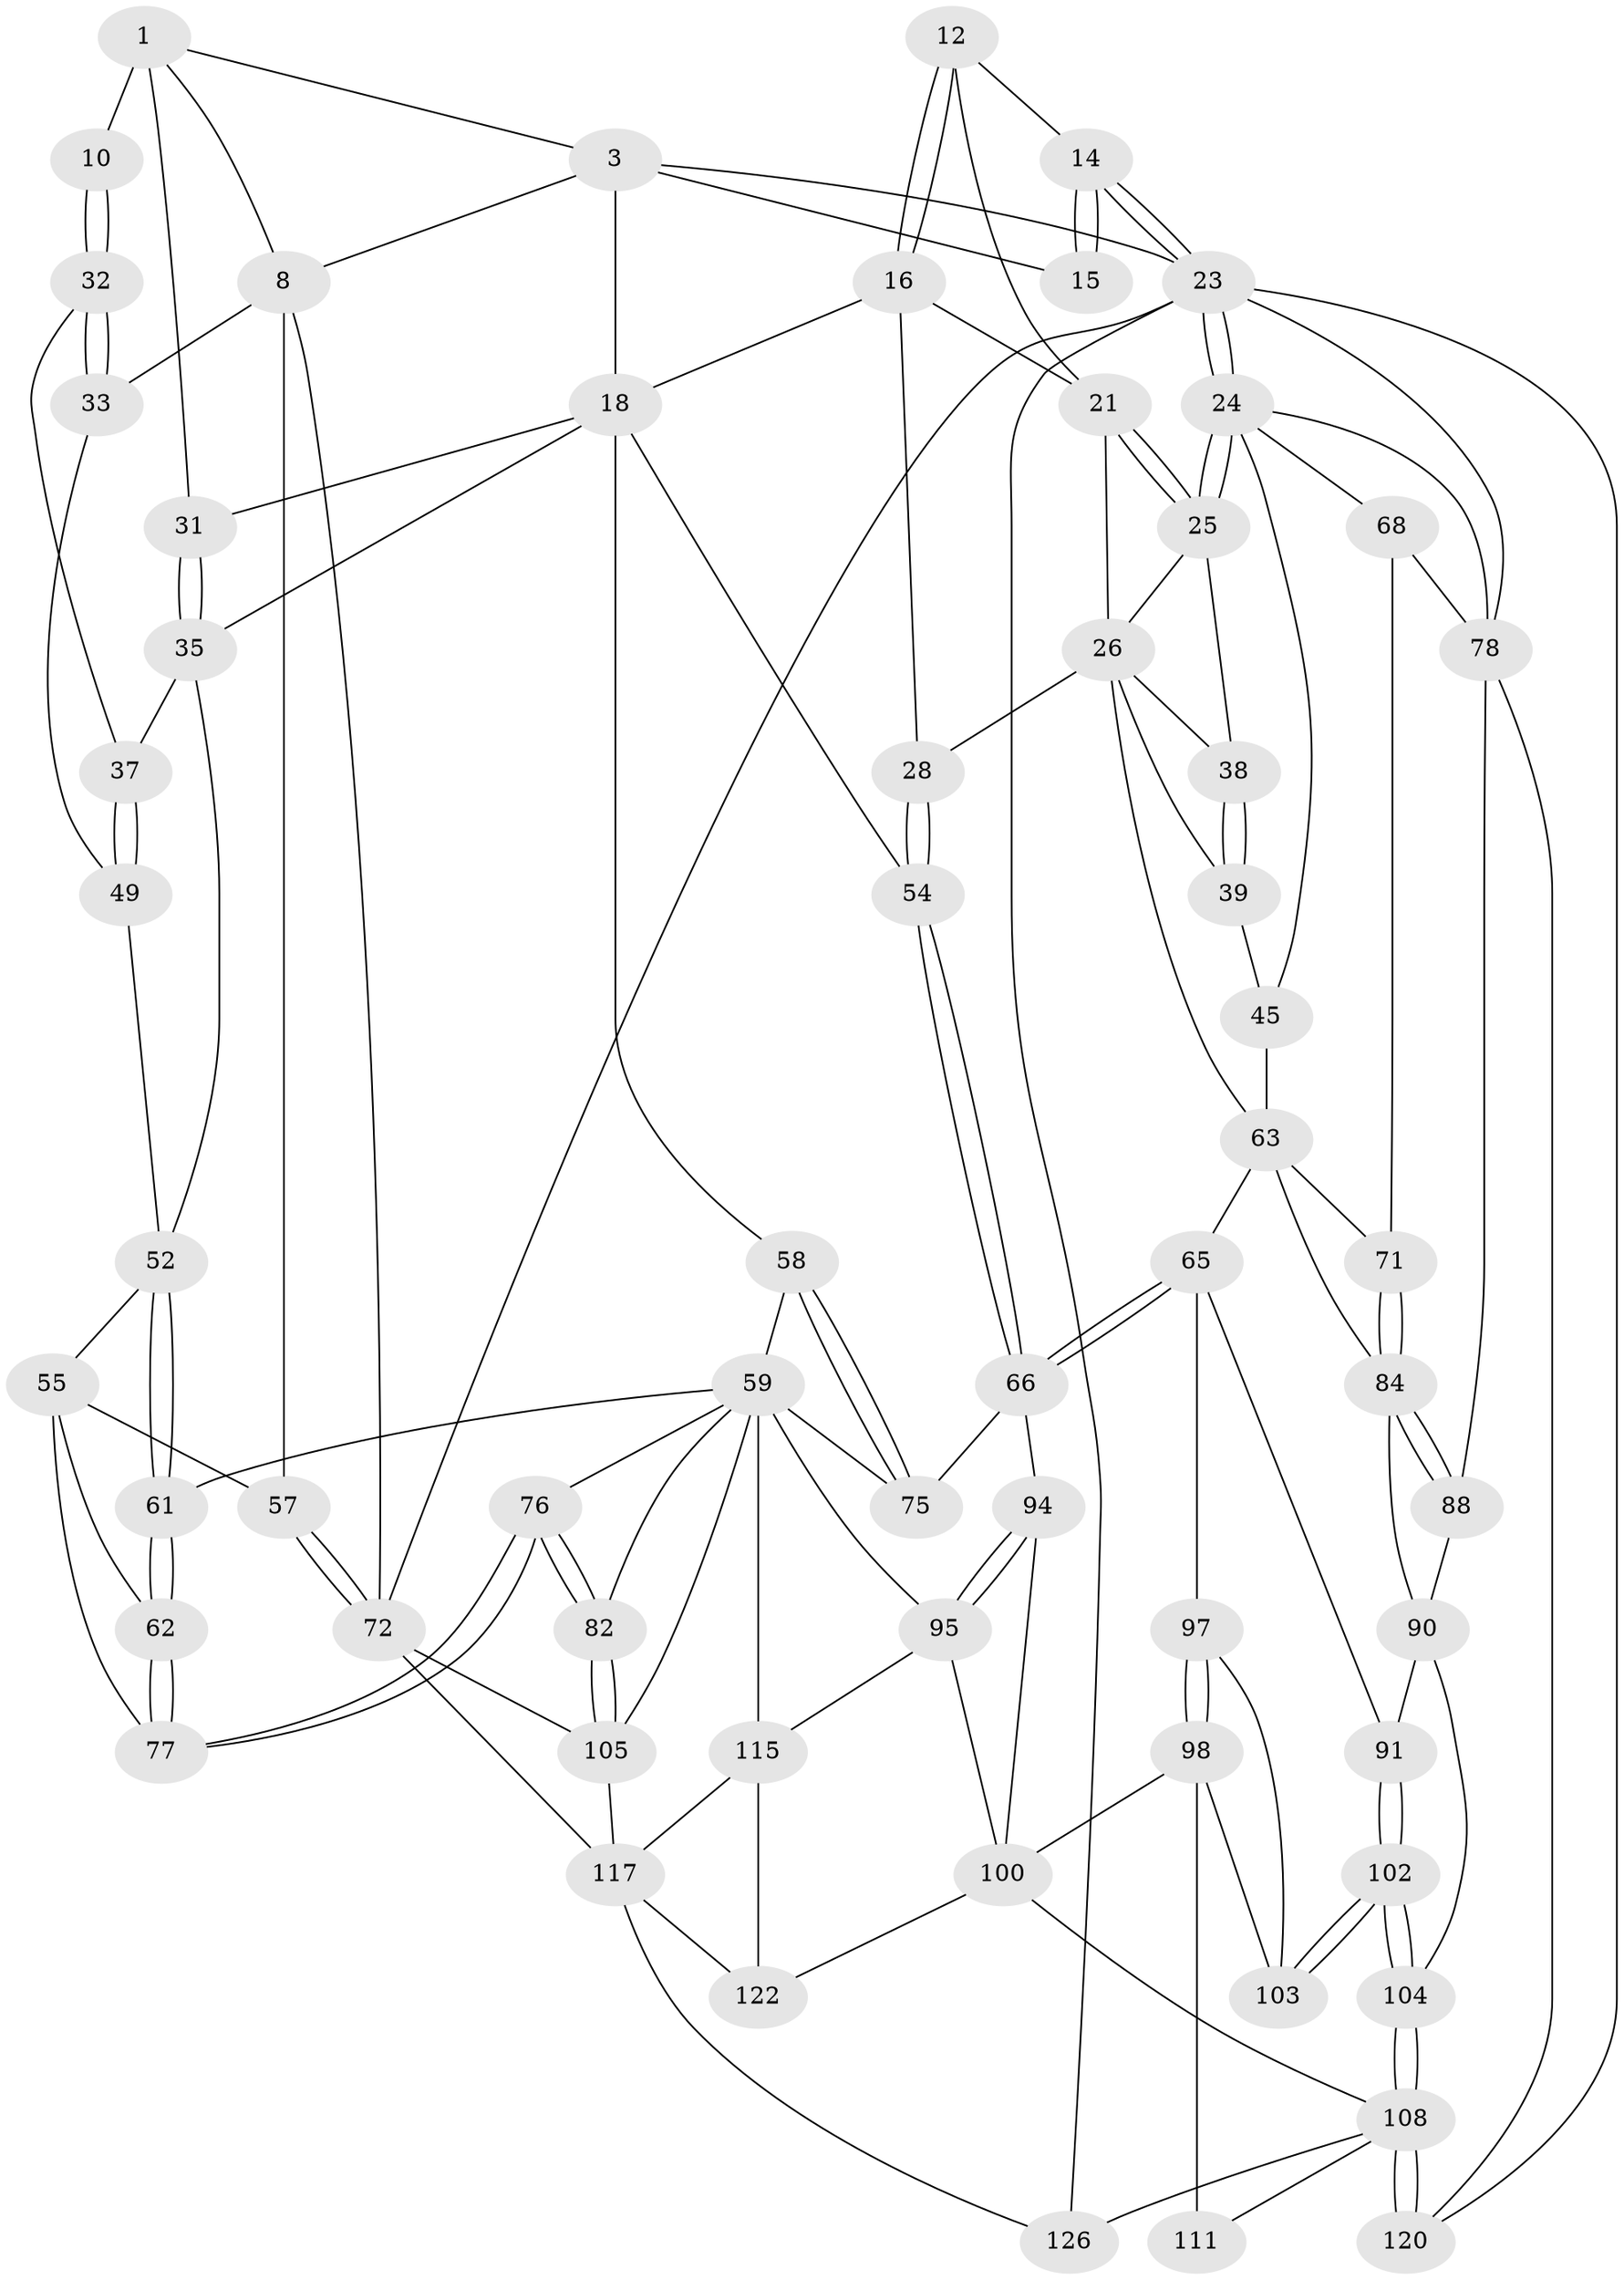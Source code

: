 // original degree distribution, {3: 0.031496062992125984, 5: 0.4881889763779528, 4: 0.23622047244094488, 6: 0.2440944881889764}
// Generated by graph-tools (version 1.1) at 2025/16/03/09/25 04:16:49]
// undirected, 63 vertices, 148 edges
graph export_dot {
graph [start="1"]
  node [color=gray90,style=filled];
  1 [pos="+0.09069607077889248+0",super="+2+6"];
  3 [pos="+0.40356956553222023+0.002249062374909687",super="+4"];
  8 [pos="+0+0.21860915149496174",super="+34"];
  10 [pos="+0.15925961197898714+0.1630339092463926",super="+11"];
  12 [pos="+0.6516681889897031+0",super="+13"];
  14 [pos="+1+0"];
  15 [pos="+0.6339058532012192+0"];
  16 [pos="+0.6880474324215932+0.09925245670376359",super="+17"];
  18 [pos="+0.592329851828316+0.2866205885194904",super="+50+19"];
  21 [pos="+0.8141991731875993+0.1123188877754035",super="+22"];
  23 [pos="+1+0",super="+89"];
  24 [pos="+1+0.06383673188208275",super="+43"];
  25 [pos="+1+0.15801210434782875",super="+29"];
  26 [pos="+0.8031716908842883+0.21260463476759398",super="+30+27"];
  28 [pos="+0.6504607911848604+0.3078167014197365"];
  31 [pos="+0.2937879258024913+0.30850899695780587"];
  32 [pos="+0.10557339402811006+0.2954892938779211"];
  33 [pos="+0+0.2983443962934855"];
  35 [pos="+0.2564972435568461+0.3650497986555856",super="+36"];
  37 [pos="+0.15301905632953886+0.3453576757957057"];
  38 [pos="+0.8851561787712263+0.29136809380262785",super="+41"];
  39 [pos="+0.8519440882766962+0.4070112409558999",super="+42"];
  45 [pos="+0.8743530078667701+0.4264433330841919"];
  49 [pos="+0.06363522014177403+0.4296703580011306"];
  52 [pos="+0.1431633785788145+0.4598564474709076",super="+53"];
  54 [pos="+0.5195103414988407+0.5900498393301415"];
  55 [pos="+0.013968753475256128+0.5419566679358248",super="+56"];
  57 [pos="+0+0.6276408525977211"];
  58 [pos="+0.29638391113866414+0.49869902745818334"];
  59 [pos="+0.2815748888627475+0.5138504483918388",super="+60+79"];
  61 [pos="+0.15879089851853817+0.5311345738363481"];
  62 [pos="+0.14834304366222126+0.5377551599428197"];
  63 [pos="+0.6800461481135136+0.5434166813235579",super="+67+64"];
  65 [pos="+0.6226940623427829+0.6067994956463257",super="+92"];
  66 [pos="+0.5332455697017496+0.6215599254959581",super="+74"];
  68 [pos="+0.9274212031684969+0.47523592269203163",super="+70"];
  71 [pos="+0.8666597921708862+0.5777955680336346"];
  72 [pos="+0+0.6295597446251987",super="+73"];
  75 [pos="+0.4217510539818174+0.6573508665312295",super="+83"];
  76 [pos="+0.18546561863027464+0.7159168646862423"];
  77 [pos="+0.1428717780156746+0.6777008063430127"];
  78 [pos="+1+0.6529250897998699",super="+86"];
  82 [pos="+0.1884019139693936+0.7197803244159321"];
  84 [pos="+0.8643718306259821+0.5847397162069904",super="+85"];
  88 [pos="+1+0.7645075440963417"];
  90 [pos="+0.8190884271276606+0.6312909499746466",super="+93"];
  91 [pos="+0.756023567787369+0.7197717392299483"];
  94 [pos="+0.4953166443475782+0.8047491786110292"];
  95 [pos="+0.33650811350041054+0.7984081773331069",super="+114"];
  97 [pos="+0.6637988775866228+0.7549921821676392"];
  98 [pos="+0.6397676598333176+0.8034583605457077",super="+99+107"];
  100 [pos="+0.5276015736129995+0.851783609332629",super="+101"];
  102 [pos="+0.7856207071314079+0.7741433862541981"];
  103 [pos="+0.7454379332328096+0.7952397802886799"];
  104 [pos="+0.8576812642534495+0.8158963989935916"];
  105 [pos="+0.10753819027924356+0.8097743972305507",super="+106+113"];
  108 [pos="+0.8432316636467982+0.8535638997488475",super="+109"];
  111 [pos="+0.7117161195886359+0.8666215804167978"];
  115 [pos="+0.33297997537761737+0.912793472871405",super="+123"];
  117 [pos="+0.15295981118380111+1",super="+118"];
  120 [pos="+0.8755648975974571+0.9885245981979737",super="+124"];
  122 [pos="+0.3816388400064688+0.980415605183932"];
  126 [pos="+0.5768203311783363+1"];
  1 -- 10 [weight=3];
  1 -- 3;
  1 -- 31;
  1 -- 8;
  3 -- 18;
  3 -- 8;
  3 -- 15;
  3 -- 23;
  8 -- 72;
  8 -- 33;
  8 -- 57;
  10 -- 32;
  10 -- 32;
  12 -- 16;
  12 -- 16;
  12 -- 21;
  12 -- 14;
  14 -- 15;
  14 -- 15;
  14 -- 23;
  14 -- 23;
  16 -- 21;
  16 -- 18;
  16 -- 28;
  18 -- 54;
  18 -- 35;
  18 -- 58;
  18 -- 31;
  21 -- 25;
  21 -- 25;
  21 -- 26;
  23 -- 24;
  23 -- 24;
  23 -- 120;
  23 -- 126;
  23 -- 72;
  23 -- 78;
  24 -- 25;
  24 -- 25;
  24 -- 68;
  24 -- 45;
  24 -- 78;
  25 -- 38;
  25 -- 26;
  26 -- 38;
  26 -- 28;
  26 -- 63;
  26 -- 39;
  28 -- 54;
  28 -- 54;
  31 -- 35;
  31 -- 35;
  32 -- 33;
  32 -- 33;
  32 -- 37;
  33 -- 49;
  35 -- 52;
  35 -- 37;
  37 -- 49;
  37 -- 49;
  38 -- 39 [weight=2];
  38 -- 39;
  39 -- 45;
  45 -- 63;
  49 -- 52;
  52 -- 61;
  52 -- 61;
  52 -- 55;
  54 -- 66;
  54 -- 66;
  55 -- 62;
  55 -- 57;
  55 -- 77;
  57 -- 72;
  57 -- 72;
  58 -- 59;
  58 -- 75;
  58 -- 75;
  59 -- 76;
  59 -- 61;
  59 -- 105;
  59 -- 82;
  59 -- 115;
  59 -- 75 [weight=2];
  59 -- 95;
  61 -- 62;
  61 -- 62;
  62 -- 77;
  62 -- 77;
  63 -- 71;
  63 -- 65;
  63 -- 84;
  65 -- 66;
  65 -- 66;
  65 -- 91;
  65 -- 97;
  66 -- 75;
  66 -- 94;
  68 -- 78;
  68 -- 71;
  71 -- 84;
  71 -- 84;
  72 -- 105;
  72 -- 117;
  76 -- 77;
  76 -- 77;
  76 -- 82;
  76 -- 82;
  78 -- 88;
  78 -- 120;
  82 -- 105;
  82 -- 105;
  84 -- 88;
  84 -- 88;
  84 -- 90;
  88 -- 90;
  90 -- 91;
  90 -- 104;
  91 -- 102;
  91 -- 102;
  94 -- 95;
  94 -- 95;
  94 -- 100;
  95 -- 115;
  95 -- 100;
  97 -- 98;
  97 -- 98;
  97 -- 103;
  98 -- 100;
  98 -- 111 [weight=2];
  98 -- 103;
  100 -- 122;
  100 -- 108;
  102 -- 103;
  102 -- 103;
  102 -- 104;
  102 -- 104;
  104 -- 108;
  104 -- 108;
  105 -- 117 [weight=2];
  108 -- 120 [weight=2];
  108 -- 120;
  108 -- 126;
  108 -- 111;
  115 -- 122;
  115 -- 117;
  117 -- 122;
  117 -- 126;
}
